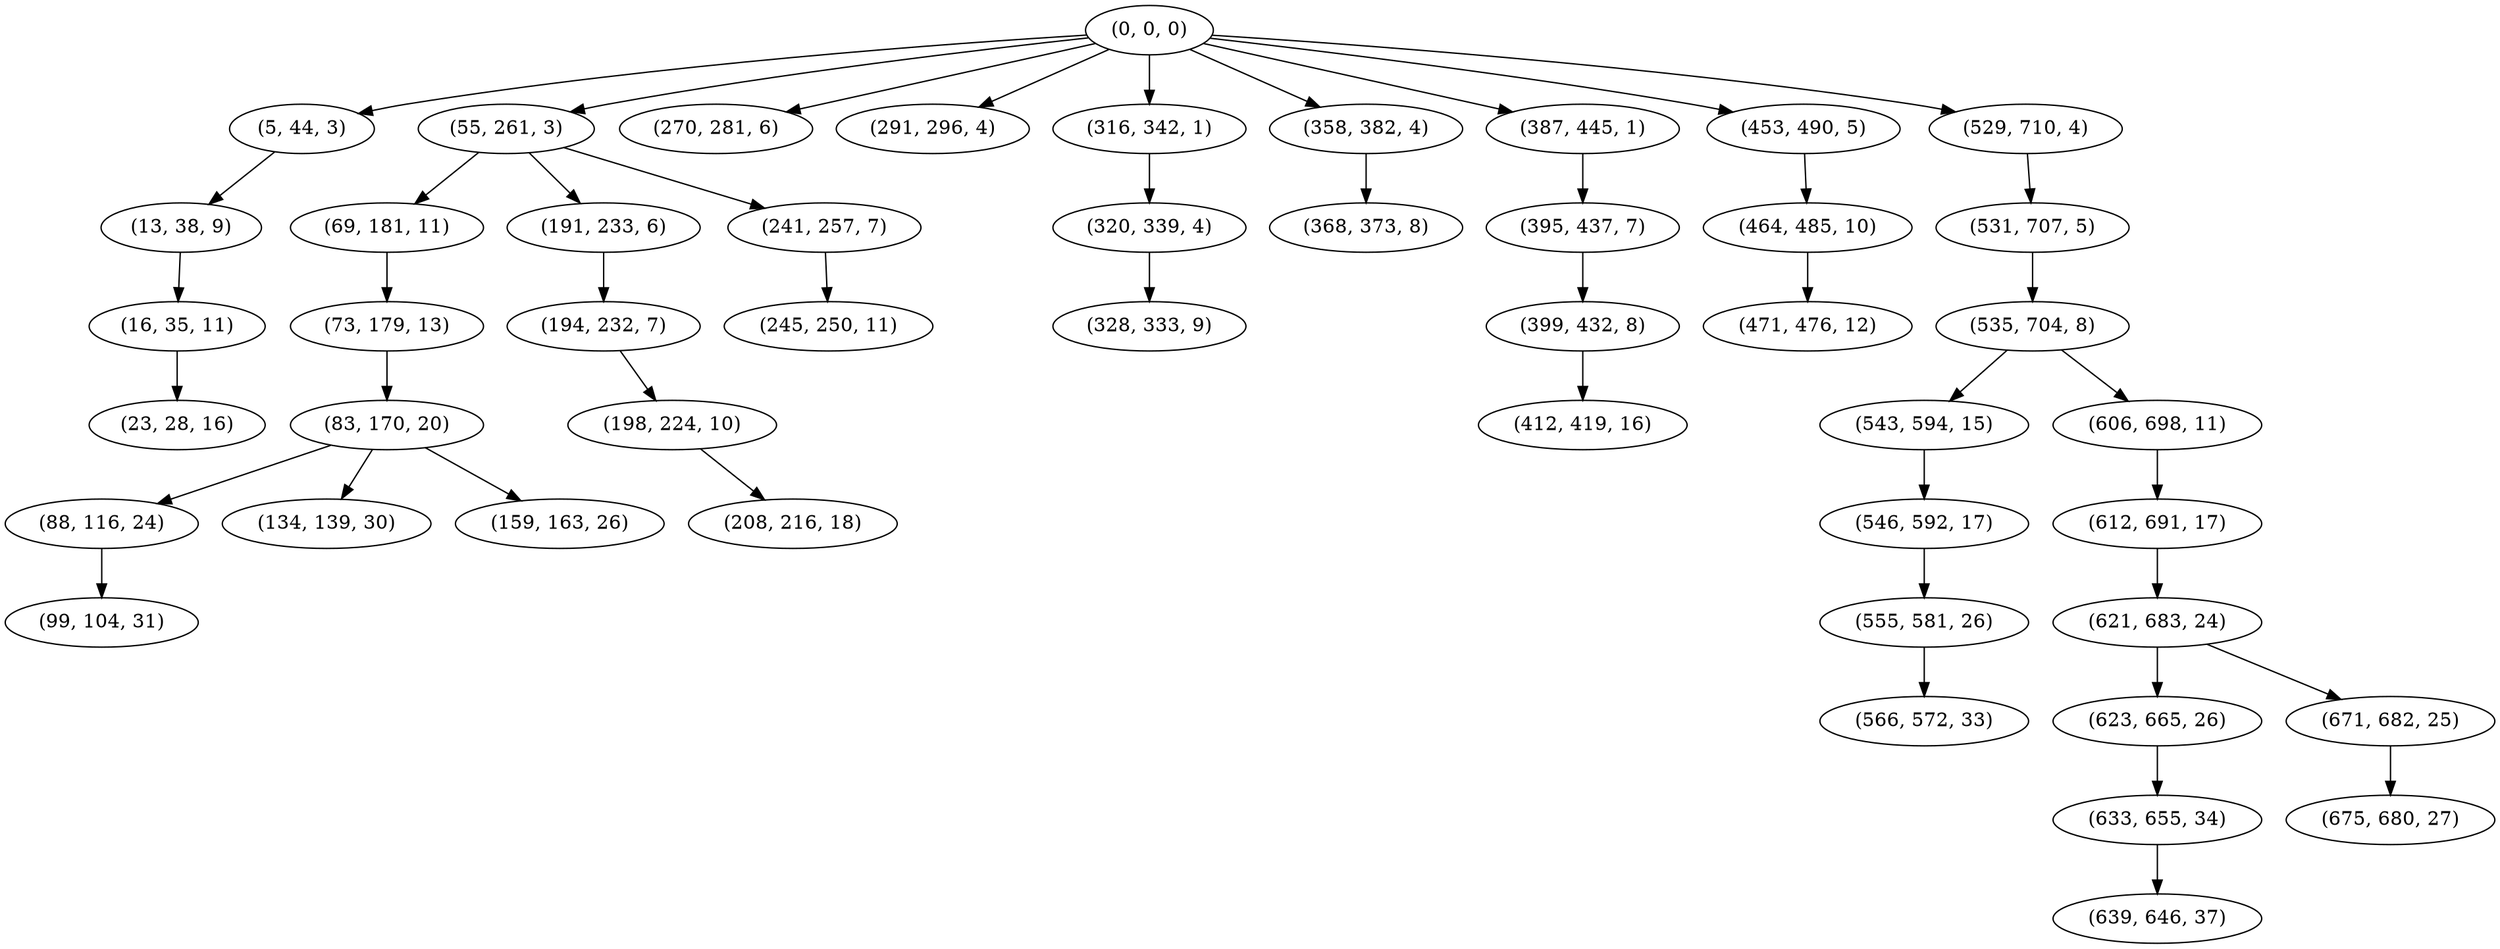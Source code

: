 digraph tree {
    "(0, 0, 0)";
    "(5, 44, 3)";
    "(13, 38, 9)";
    "(16, 35, 11)";
    "(23, 28, 16)";
    "(55, 261, 3)";
    "(69, 181, 11)";
    "(73, 179, 13)";
    "(83, 170, 20)";
    "(88, 116, 24)";
    "(99, 104, 31)";
    "(134, 139, 30)";
    "(159, 163, 26)";
    "(191, 233, 6)";
    "(194, 232, 7)";
    "(198, 224, 10)";
    "(208, 216, 18)";
    "(241, 257, 7)";
    "(245, 250, 11)";
    "(270, 281, 6)";
    "(291, 296, 4)";
    "(316, 342, 1)";
    "(320, 339, 4)";
    "(328, 333, 9)";
    "(358, 382, 4)";
    "(368, 373, 8)";
    "(387, 445, 1)";
    "(395, 437, 7)";
    "(399, 432, 8)";
    "(412, 419, 16)";
    "(453, 490, 5)";
    "(464, 485, 10)";
    "(471, 476, 12)";
    "(529, 710, 4)";
    "(531, 707, 5)";
    "(535, 704, 8)";
    "(543, 594, 15)";
    "(546, 592, 17)";
    "(555, 581, 26)";
    "(566, 572, 33)";
    "(606, 698, 11)";
    "(612, 691, 17)";
    "(621, 683, 24)";
    "(623, 665, 26)";
    "(633, 655, 34)";
    "(639, 646, 37)";
    "(671, 682, 25)";
    "(675, 680, 27)";
    "(0, 0, 0)" -> "(5, 44, 3)";
    "(0, 0, 0)" -> "(55, 261, 3)";
    "(0, 0, 0)" -> "(270, 281, 6)";
    "(0, 0, 0)" -> "(291, 296, 4)";
    "(0, 0, 0)" -> "(316, 342, 1)";
    "(0, 0, 0)" -> "(358, 382, 4)";
    "(0, 0, 0)" -> "(387, 445, 1)";
    "(0, 0, 0)" -> "(453, 490, 5)";
    "(0, 0, 0)" -> "(529, 710, 4)";
    "(5, 44, 3)" -> "(13, 38, 9)";
    "(13, 38, 9)" -> "(16, 35, 11)";
    "(16, 35, 11)" -> "(23, 28, 16)";
    "(55, 261, 3)" -> "(69, 181, 11)";
    "(55, 261, 3)" -> "(191, 233, 6)";
    "(55, 261, 3)" -> "(241, 257, 7)";
    "(69, 181, 11)" -> "(73, 179, 13)";
    "(73, 179, 13)" -> "(83, 170, 20)";
    "(83, 170, 20)" -> "(88, 116, 24)";
    "(83, 170, 20)" -> "(134, 139, 30)";
    "(83, 170, 20)" -> "(159, 163, 26)";
    "(88, 116, 24)" -> "(99, 104, 31)";
    "(191, 233, 6)" -> "(194, 232, 7)";
    "(194, 232, 7)" -> "(198, 224, 10)";
    "(198, 224, 10)" -> "(208, 216, 18)";
    "(241, 257, 7)" -> "(245, 250, 11)";
    "(316, 342, 1)" -> "(320, 339, 4)";
    "(320, 339, 4)" -> "(328, 333, 9)";
    "(358, 382, 4)" -> "(368, 373, 8)";
    "(387, 445, 1)" -> "(395, 437, 7)";
    "(395, 437, 7)" -> "(399, 432, 8)";
    "(399, 432, 8)" -> "(412, 419, 16)";
    "(453, 490, 5)" -> "(464, 485, 10)";
    "(464, 485, 10)" -> "(471, 476, 12)";
    "(529, 710, 4)" -> "(531, 707, 5)";
    "(531, 707, 5)" -> "(535, 704, 8)";
    "(535, 704, 8)" -> "(543, 594, 15)";
    "(535, 704, 8)" -> "(606, 698, 11)";
    "(543, 594, 15)" -> "(546, 592, 17)";
    "(546, 592, 17)" -> "(555, 581, 26)";
    "(555, 581, 26)" -> "(566, 572, 33)";
    "(606, 698, 11)" -> "(612, 691, 17)";
    "(612, 691, 17)" -> "(621, 683, 24)";
    "(621, 683, 24)" -> "(623, 665, 26)";
    "(621, 683, 24)" -> "(671, 682, 25)";
    "(623, 665, 26)" -> "(633, 655, 34)";
    "(633, 655, 34)" -> "(639, 646, 37)";
    "(671, 682, 25)" -> "(675, 680, 27)";
}
